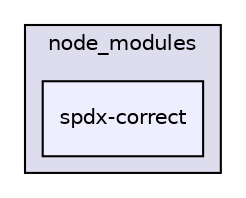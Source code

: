 digraph "gulp-src/node_modules/gulp-concat/node_modules/gulp-util/node_modules/dateformat/node_modules/meow/node_modules/normalize-package-data/node_modules/validate-npm-package-license/node_modules/spdx-correct" {
  compound=true
  node [ fontsize="10", fontname="Helvetica"];
  edge [ labelfontsize="10", labelfontname="Helvetica"];
  subgraph clusterdir_6a2914e50a4f12726734161234568408 {
    graph [ bgcolor="#ddddee", pencolor="black", label="node_modules" fontname="Helvetica", fontsize="10", URL="dir_6a2914e50a4f12726734161234568408.html"]
  dir_192cc2b0ed96118c9b5d2d2b85d57a57 [shape=box, label="spdx-correct", style="filled", fillcolor="#eeeeff", pencolor="black", URL="dir_192cc2b0ed96118c9b5d2d2b85d57a57.html"];
  }
}
